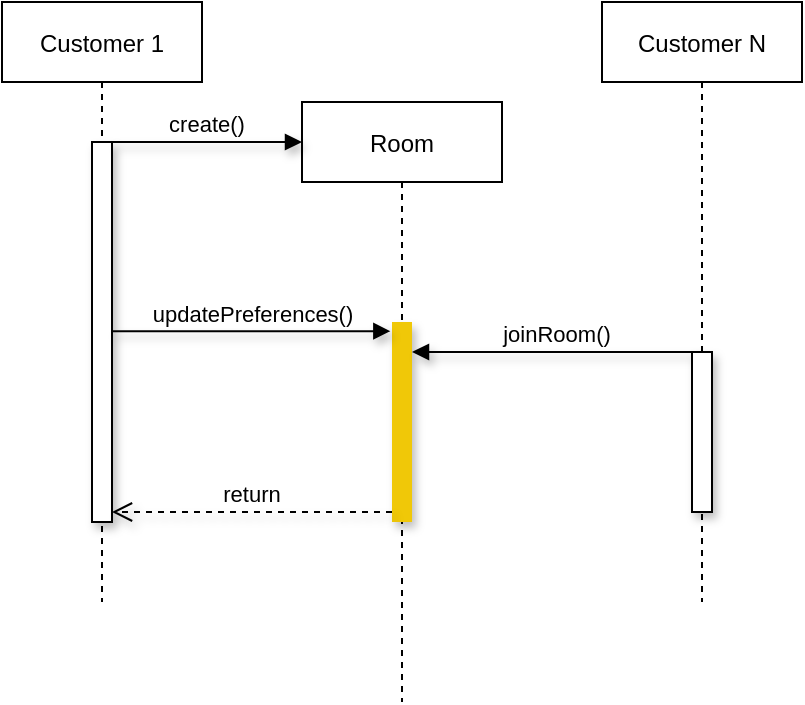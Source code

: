 <mxfile version="18.0.3" type="device"><diagram id="kgpKYQtTHZ0yAKxKKP6v" name="Page-1"><mxGraphModel dx="981" dy="528" grid="1" gridSize="10" guides="1" tooltips="1" connect="1" arrows="1" fold="1" page="1" pageScale="1" pageWidth="850" pageHeight="1100" math="0" shadow="0"><root><mxCell id="0"/><mxCell id="1" parent="0"/><mxCell id="3nuBFxr9cyL0pnOWT2aG-1" value="Customer 1" style="shape=umlLifeline;perimeter=lifelinePerimeter;container=1;collapsible=0;recursiveResize=0;rounded=0;shadow=0;strokeWidth=1;" parent="1" vertex="1"><mxGeometry x="140" y="80" width="100" height="300" as="geometry"/></mxCell><mxCell id="3nuBFxr9cyL0pnOWT2aG-2" value="" style="points=[];perimeter=orthogonalPerimeter;rounded=0;shadow=1;strokeWidth=1;" parent="3nuBFxr9cyL0pnOWT2aG-1" vertex="1"><mxGeometry x="45" y="70" width="10" height="190" as="geometry"/></mxCell><mxCell id="3nuBFxr9cyL0pnOWT2aG-5" value="Room" style="shape=umlLifeline;perimeter=lifelinePerimeter;container=1;collapsible=0;recursiveResize=0;rounded=0;shadow=0;strokeWidth=1;" parent="1" vertex="1"><mxGeometry x="290" y="130" width="100" height="300" as="geometry"/></mxCell><mxCell id="3nuBFxr9cyL0pnOWT2aG-6" value="" style="points=[];perimeter=orthogonalPerimeter;rounded=0;shadow=1;strokeWidth=1;fillColor=#F0C808;strokeColor=none;" parent="3nuBFxr9cyL0pnOWT2aG-5" vertex="1"><mxGeometry x="45" y="110" width="10" height="100" as="geometry"/></mxCell><mxCell id="Z-dr_f2fe0uXU_3u_ddm-6" value="joinRoom()" style="html=1;verticalAlign=bottom;endArrow=block;rounded=0;shadow=1;" edge="1" parent="3nuBFxr9cyL0pnOWT2aG-5" source="Z-dr_f2fe0uXU_3u_ddm-3"><mxGeometry width="80" relative="1" as="geometry"><mxPoint x="-25" y="125" as="sourcePoint"/><mxPoint x="55" y="125" as="targetPoint"/></mxGeometry></mxCell><mxCell id="3nuBFxr9cyL0pnOWT2aG-7" value="return" style="verticalAlign=bottom;endArrow=open;dashed=1;endSize=8;exitX=0;exitY=0.95;shadow=1;strokeWidth=1;" parent="1" source="3nuBFxr9cyL0pnOWT2aG-6" target="3nuBFxr9cyL0pnOWT2aG-2" edge="1"><mxGeometry relative="1" as="geometry"><mxPoint x="275" y="236" as="targetPoint"/></mxGeometry></mxCell><mxCell id="3nuBFxr9cyL0pnOWT2aG-8" value="create()" style="verticalAlign=bottom;endArrow=block;shadow=1;strokeWidth=1;" parent="1" source="3nuBFxr9cyL0pnOWT2aG-2" edge="1"><mxGeometry relative="1" as="geometry"><mxPoint x="290" y="250" as="sourcePoint"/><mxPoint x="290" y="150" as="targetPoint"/><Array as="points"/></mxGeometry></mxCell><mxCell id="Z-dr_f2fe0uXU_3u_ddm-2" value="updatePreferences()" style="html=1;verticalAlign=bottom;endArrow=block;rounded=0;shadow=1;entryX=-0.083;entryY=0.046;entryDx=0;entryDy=0;entryPerimeter=0;" edge="1" parent="1" source="3nuBFxr9cyL0pnOWT2aG-2" target="3nuBFxr9cyL0pnOWT2aG-6"><mxGeometry width="80" relative="1" as="geometry"><mxPoint x="220" y="230" as="sourcePoint"/><mxPoint x="330" y="245" as="targetPoint"/></mxGeometry></mxCell><mxCell id="Z-dr_f2fe0uXU_3u_ddm-3" value="Customer N" style="shape=umlLifeline;perimeter=lifelinePerimeter;container=1;collapsible=0;recursiveResize=0;rounded=0;shadow=0;strokeWidth=1;" vertex="1" parent="1"><mxGeometry x="440" y="80" width="100" height="300" as="geometry"/></mxCell><mxCell id="Z-dr_f2fe0uXU_3u_ddm-4" value="" style="points=[];perimeter=orthogonalPerimeter;rounded=0;shadow=1;strokeWidth=1;" vertex="1" parent="Z-dr_f2fe0uXU_3u_ddm-3"><mxGeometry x="45" y="175" width="10" height="80" as="geometry"/></mxCell></root></mxGraphModel></diagram></mxfile>